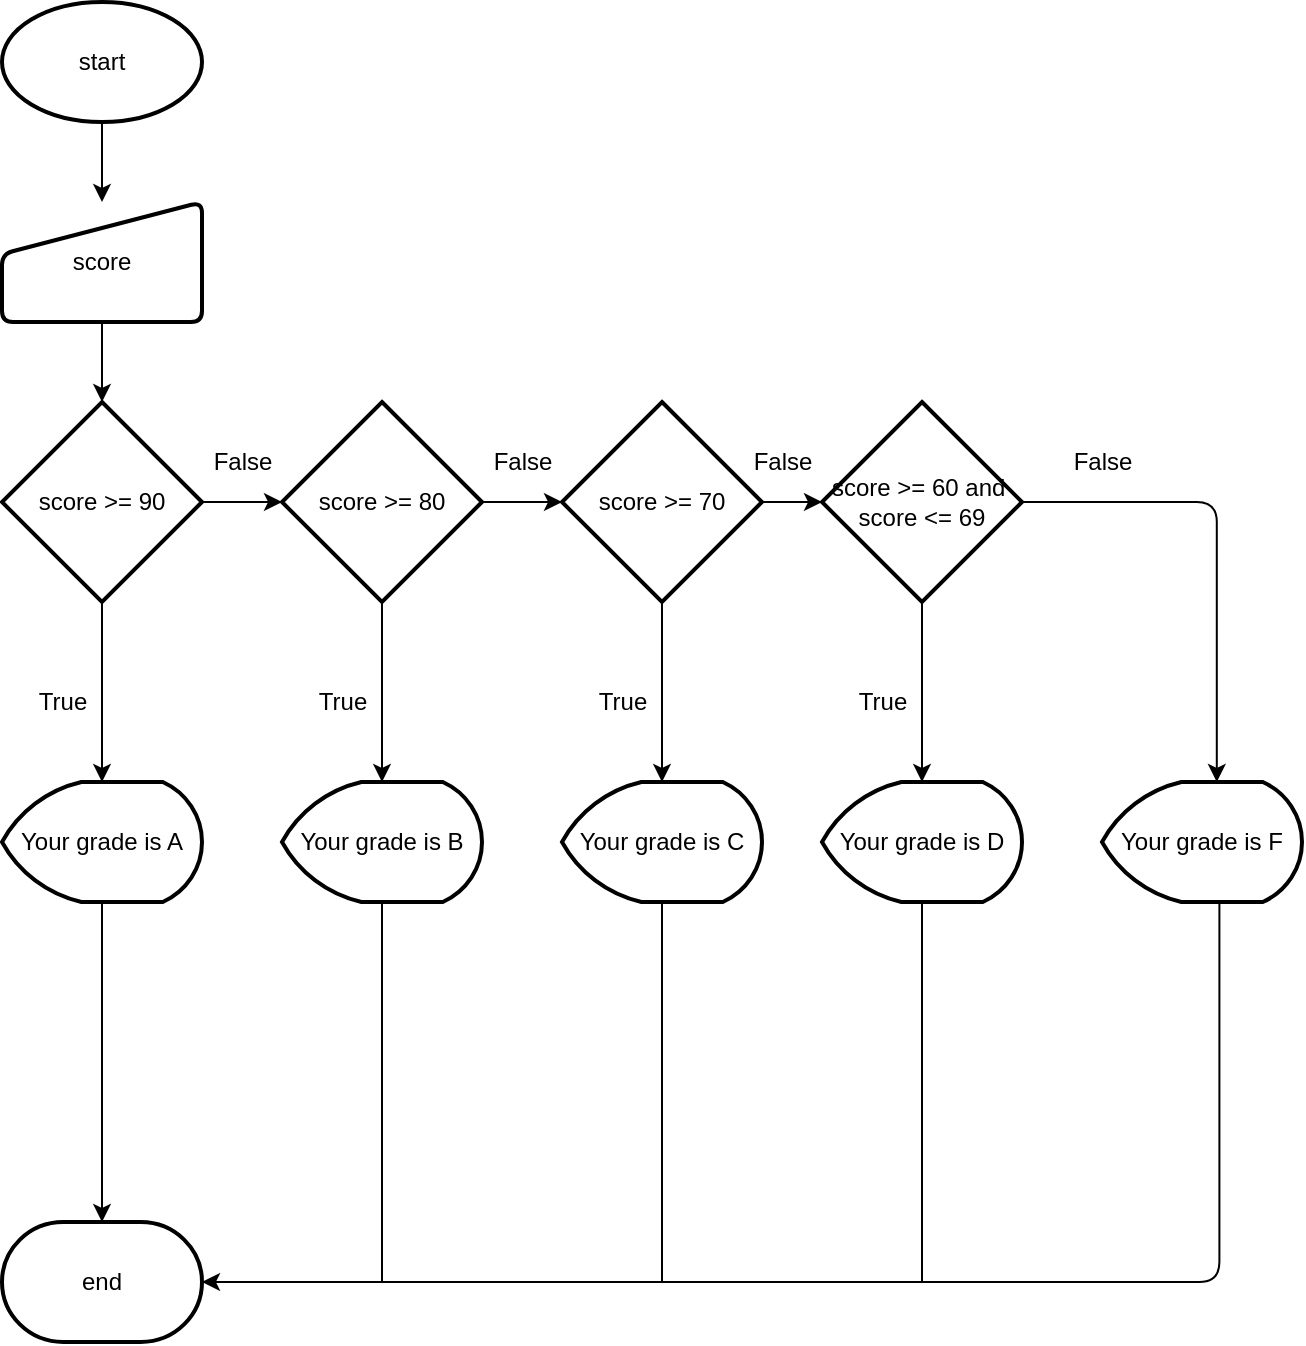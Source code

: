 <mxfile>
    <diagram id="z2pE1EnHhV9v7MZ-MkW9" name="Page-1">
        <mxGraphModel dx="401" dy="188" grid="1" gridSize="10" guides="1" tooltips="1" connect="1" arrows="1" fold="1" page="1" pageScale="1" pageWidth="850" pageHeight="1100" math="0" shadow="0">
            <root>
                <mxCell id="0"/>
                <mxCell id="1" parent="0"/>
                <mxCell id="6" style="edgeStyle=none;html=1;" edge="1" parent="1" source="2" target="4">
                    <mxGeometry relative="1" as="geometry"/>
                </mxCell>
                <mxCell id="2" value="start" style="strokeWidth=2;html=1;shape=mxgraph.flowchart.start_1;whiteSpace=wrap;" vertex="1" parent="1">
                    <mxGeometry x="80" y="160" width="100" height="60" as="geometry"/>
                </mxCell>
                <mxCell id="3" value="end" style="strokeWidth=2;html=1;shape=mxgraph.flowchart.terminator;whiteSpace=wrap;" vertex="1" parent="1">
                    <mxGeometry x="80" y="770" width="100" height="60" as="geometry"/>
                </mxCell>
                <mxCell id="24" style="edgeStyle=none;html=1;entryX=0.5;entryY=0;entryDx=0;entryDy=0;entryPerimeter=0;" edge="1" parent="1" source="4" target="7">
                    <mxGeometry relative="1" as="geometry"/>
                </mxCell>
                <mxCell id="4" value="score" style="html=1;strokeWidth=2;shape=manualInput;whiteSpace=wrap;rounded=1;size=26;arcSize=11;" vertex="1" parent="1">
                    <mxGeometry x="80" y="260" width="100" height="60" as="geometry"/>
                </mxCell>
                <mxCell id="17" style="edgeStyle=none;html=1;" edge="1" parent="1" source="7" target="8">
                    <mxGeometry relative="1" as="geometry"/>
                </mxCell>
                <mxCell id="21" style="edgeStyle=none;html=1;entryX=0;entryY=0.5;entryDx=0;entryDy=0;entryPerimeter=0;" edge="1" parent="1" source="7" target="9">
                    <mxGeometry relative="1" as="geometry"/>
                </mxCell>
                <mxCell id="7" value="score &amp;gt;= 90" style="strokeWidth=2;html=1;shape=mxgraph.flowchart.decision;whiteSpace=wrap;" vertex="1" parent="1">
                    <mxGeometry x="80" y="360" width="100" height="100" as="geometry"/>
                </mxCell>
                <mxCell id="25" style="edgeStyle=none;html=1;entryX=0.5;entryY=0;entryDx=0;entryDy=0;entryPerimeter=0;" edge="1" parent="1" source="8" target="3">
                    <mxGeometry relative="1" as="geometry"/>
                </mxCell>
                <mxCell id="8" value="Your grade is A" style="strokeWidth=2;html=1;shape=mxgraph.flowchart.display;whiteSpace=wrap;" vertex="1" parent="1">
                    <mxGeometry x="80" y="550" width="100" height="60" as="geometry"/>
                </mxCell>
                <mxCell id="18" style="edgeStyle=none;html=1;entryX=0.5;entryY=0;entryDx=0;entryDy=0;entryPerimeter=0;" edge="1" parent="1" source="9" target="12">
                    <mxGeometry relative="1" as="geometry"/>
                </mxCell>
                <mxCell id="22" style="edgeStyle=none;html=1;exitX=1;exitY=0.5;exitDx=0;exitDy=0;exitPerimeter=0;" edge="1" parent="1" source="9" target="10">
                    <mxGeometry relative="1" as="geometry"/>
                </mxCell>
                <mxCell id="9" value="score &amp;gt;= 80" style="strokeWidth=2;html=1;shape=mxgraph.flowchart.decision;whiteSpace=wrap;" vertex="1" parent="1">
                    <mxGeometry x="220" y="360" width="100" height="100" as="geometry"/>
                </mxCell>
                <mxCell id="19" style="edgeStyle=none;html=1;entryX=0.5;entryY=0;entryDx=0;entryDy=0;entryPerimeter=0;" edge="1" parent="1" source="10" target="15">
                    <mxGeometry relative="1" as="geometry"/>
                </mxCell>
                <mxCell id="23" style="edgeStyle=none;html=1;entryX=0;entryY=0.5;entryDx=0;entryDy=0;entryPerimeter=0;" edge="1" parent="1" source="10" target="11">
                    <mxGeometry relative="1" as="geometry"/>
                </mxCell>
                <mxCell id="10" value="score &amp;gt;= 70" style="strokeWidth=2;html=1;shape=mxgraph.flowchart.decision;whiteSpace=wrap;" vertex="1" parent="1">
                    <mxGeometry x="360" y="360" width="100" height="100" as="geometry"/>
                </mxCell>
                <mxCell id="20" style="edgeStyle=none;html=1;entryX=0.5;entryY=0;entryDx=0;entryDy=0;entryPerimeter=0;" edge="1" parent="1" source="11" target="14">
                    <mxGeometry relative="1" as="geometry"/>
                </mxCell>
                <mxCell id="11" value="score &amp;gt;= 60 and&amp;nbsp;&lt;br&gt;score &amp;lt;= 69" style="strokeWidth=2;html=1;shape=mxgraph.flowchart.decision;whiteSpace=wrap;" vertex="1" parent="1">
                    <mxGeometry x="490" y="360" width="100" height="100" as="geometry"/>
                </mxCell>
                <mxCell id="27" style="edgeStyle=none;html=1;endArrow=none;endFill=0;" edge="1" parent="1" source="12">
                    <mxGeometry relative="1" as="geometry">
                        <mxPoint x="270" y="800" as="targetPoint"/>
                    </mxGeometry>
                </mxCell>
                <mxCell id="12" value="Your grade is B" style="strokeWidth=2;html=1;shape=mxgraph.flowchart.display;whiteSpace=wrap;" vertex="1" parent="1">
                    <mxGeometry x="220" y="550" width="100" height="60" as="geometry"/>
                </mxCell>
                <mxCell id="29" style="edgeStyle=none;html=1;endArrow=none;endFill=0;" edge="1" parent="1" source="14">
                    <mxGeometry relative="1" as="geometry">
                        <mxPoint x="540" y="800" as="targetPoint"/>
                    </mxGeometry>
                </mxCell>
                <mxCell id="14" value="Your grade is D" style="strokeWidth=2;html=1;shape=mxgraph.flowchart.display;whiteSpace=wrap;" vertex="1" parent="1">
                    <mxGeometry x="490" y="550" width="100" height="60" as="geometry"/>
                </mxCell>
                <mxCell id="28" style="edgeStyle=none;html=1;endArrow=none;endFill=0;" edge="1" parent="1" source="15">
                    <mxGeometry relative="1" as="geometry">
                        <mxPoint x="410" y="800" as="targetPoint"/>
                    </mxGeometry>
                </mxCell>
                <mxCell id="15" value="Your grade is C" style="strokeWidth=2;html=1;shape=mxgraph.flowchart.display;whiteSpace=wrap;" vertex="1" parent="1">
                    <mxGeometry x="360" y="550" width="100" height="60" as="geometry"/>
                </mxCell>
                <mxCell id="16" value="Your grade is F" style="strokeWidth=2;html=1;shape=mxgraph.flowchart.display;whiteSpace=wrap;" vertex="1" parent="1">
                    <mxGeometry x="630" y="550" width="100" height="60" as="geometry"/>
                </mxCell>
                <mxCell id="26" value="" style="edgeStyle=segmentEdgeStyle;endArrow=classic;html=1;entryX=1;entryY=0.5;entryDx=0;entryDy=0;entryPerimeter=0;exitX=0.587;exitY=1;exitDx=0;exitDy=0;exitPerimeter=0;" edge="1" parent="1" source="16" target="3">
                    <mxGeometry width="50" height="50" relative="1" as="geometry">
                        <mxPoint x="740" y="800" as="sourcePoint"/>
                        <mxPoint x="670" y="740" as="targetPoint"/>
                        <Array as="points">
                            <mxPoint x="689" y="800"/>
                        </Array>
                    </mxGeometry>
                </mxCell>
                <mxCell id="30" value="" style="edgeStyle=segmentEdgeStyle;endArrow=classic;html=1;entryX=0.574;entryY=0;entryDx=0;entryDy=0;entryPerimeter=0;exitX=1;exitY=0.5;exitDx=0;exitDy=0;exitPerimeter=0;" edge="1" parent="1" source="11" target="16">
                    <mxGeometry width="50" height="50" relative="1" as="geometry">
                        <mxPoint x="640" y="410" as="sourcePoint"/>
                        <mxPoint x="690" y="360" as="targetPoint"/>
                    </mxGeometry>
                </mxCell>
                <mxCell id="31" value="True" style="text;html=1;align=center;verticalAlign=middle;resizable=0;points=[];autosize=1;strokeColor=none;fillColor=none;" vertex="1" parent="1">
                    <mxGeometry x="230" y="500" width="40" height="20" as="geometry"/>
                </mxCell>
                <mxCell id="32" value="True" style="text;html=1;align=center;verticalAlign=middle;resizable=0;points=[];autosize=1;strokeColor=none;fillColor=none;" vertex="1" parent="1">
                    <mxGeometry x="90" y="500" width="40" height="20" as="geometry"/>
                </mxCell>
                <mxCell id="33" value="True" style="text;html=1;align=center;verticalAlign=middle;resizable=0;points=[];autosize=1;strokeColor=none;fillColor=none;" vertex="1" parent="1">
                    <mxGeometry x="370" y="500" width="40" height="20" as="geometry"/>
                </mxCell>
                <mxCell id="34" value="True" style="text;html=1;align=center;verticalAlign=middle;resizable=0;points=[];autosize=1;strokeColor=none;fillColor=none;" vertex="1" parent="1">
                    <mxGeometry x="500" y="500" width="40" height="20" as="geometry"/>
                </mxCell>
                <mxCell id="35" value="False" style="text;html=1;align=center;verticalAlign=middle;resizable=0;points=[];autosize=1;strokeColor=none;fillColor=none;" vertex="1" parent="1">
                    <mxGeometry x="180" y="380" width="40" height="20" as="geometry"/>
                </mxCell>
                <mxCell id="36" value="False" style="text;html=1;align=center;verticalAlign=middle;resizable=0;points=[];autosize=1;strokeColor=none;fillColor=none;" vertex="1" parent="1">
                    <mxGeometry x="320" y="380" width="40" height="20" as="geometry"/>
                </mxCell>
                <mxCell id="37" value="False" style="text;html=1;align=center;verticalAlign=middle;resizable=0;points=[];autosize=1;strokeColor=none;fillColor=none;" vertex="1" parent="1">
                    <mxGeometry x="450" y="380" width="40" height="20" as="geometry"/>
                </mxCell>
                <mxCell id="38" value="False" style="text;html=1;align=center;verticalAlign=middle;resizable=0;points=[];autosize=1;strokeColor=none;fillColor=none;" vertex="1" parent="1">
                    <mxGeometry x="610" y="380" width="40" height="20" as="geometry"/>
                </mxCell>
            </root>
        </mxGraphModel>
    </diagram>
</mxfile>